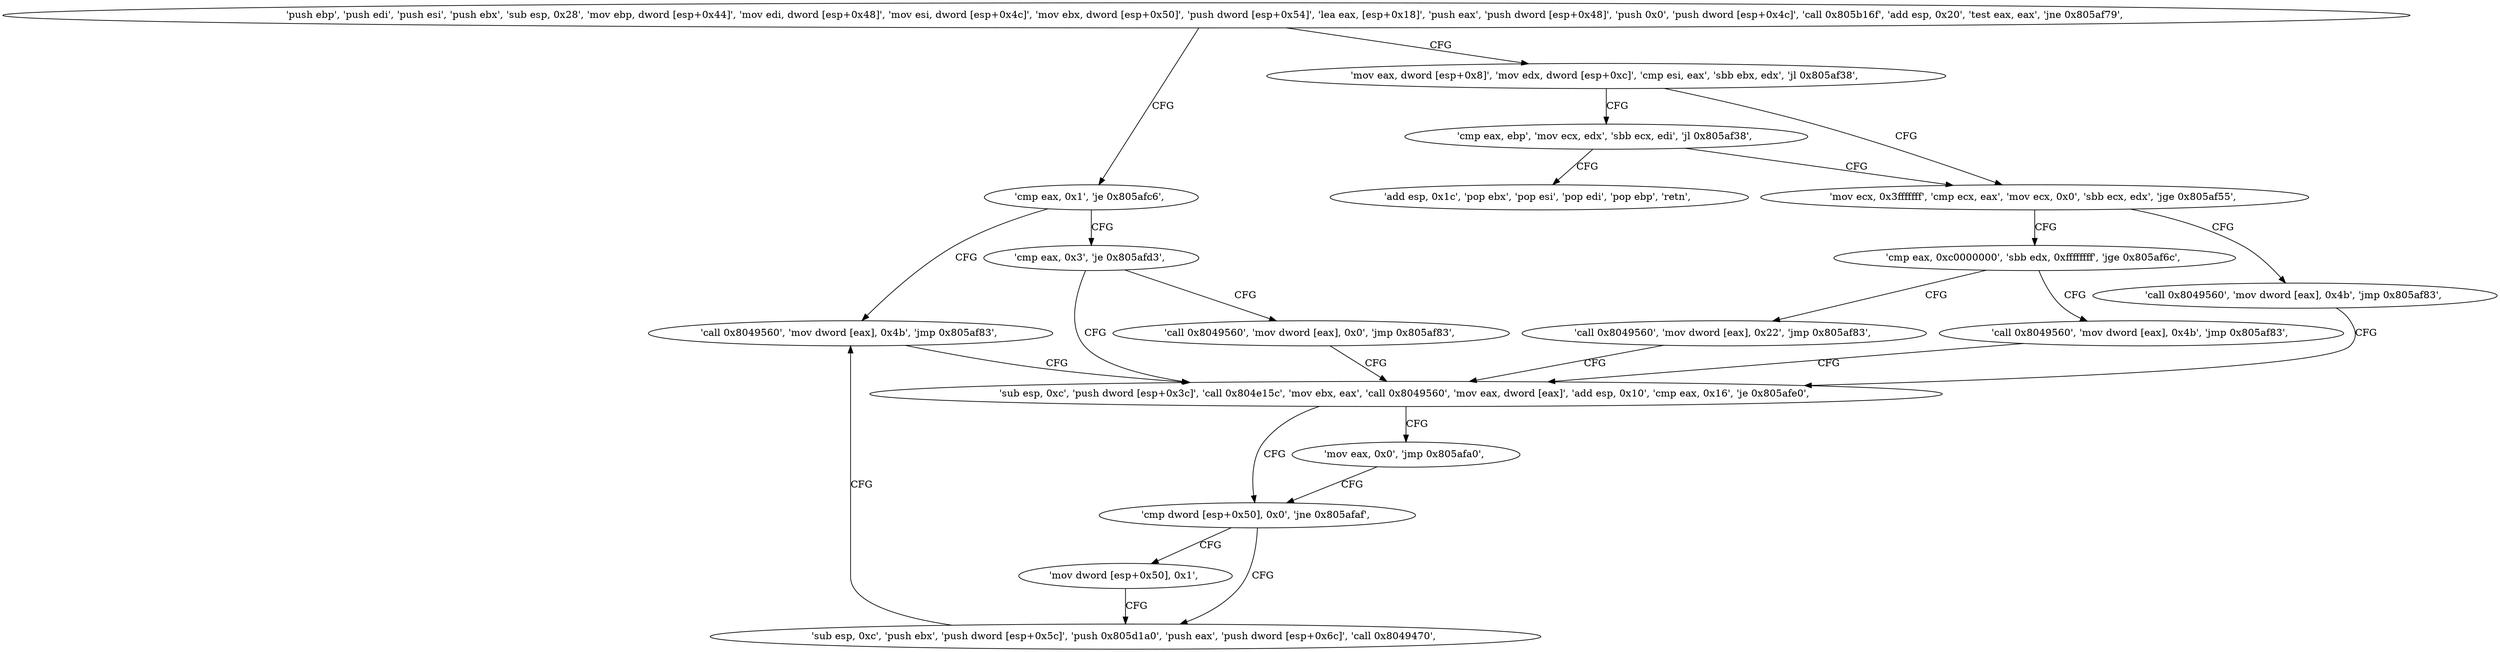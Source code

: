 digraph "func" {
"134590180" [label = "'push ebp', 'push edi', 'push esi', 'push ebx', 'sub esp, 0x28', 'mov ebp, dword [esp+0x44]', 'mov edi, dword [esp+0x48]', 'mov esi, dword [esp+0x4c]', 'mov ebx, dword [esp+0x50]', 'push dword [esp+0x54]', 'lea eax, [esp+0x18]', 'push eax', 'push dword [esp+0x48]', 'push 0x0', 'push dword [esp+0x4c]', 'call 0x805b16f', 'add esp, 0x20', 'test eax, eax', 'jne 0x805af79', " ]
"134590329" [label = "'cmp eax, 0x1', 'je 0x805afc6', " ]
"134590234" [label = "'mov eax, dword [esp+0x8]', 'mov edx, dword [esp+0xc]', 'cmp esi, eax', 'sbb ebx, edx', 'jl 0x805af38', " ]
"134590406" [label = "'call 0x8049560', 'mov dword [eax], 0x4b', 'jmp 0x805af83', " ]
"134590334" [label = "'cmp eax, 0x3', 'je 0x805afd3', " ]
"134590264" [label = "'mov ecx, 0x3fffffff', 'cmp ecx, eax', 'mov ecx, 0x0', 'sbb ecx, edx', 'jge 0x805af55', " ]
"134590248" [label = "'cmp eax, ebp', 'mov ecx, edx', 'sbb ecx, edi', 'jl 0x805af38', " ]
"134590339" [label = "'sub esp, 0xc', 'push dword [esp+0x3c]', 'call 0x804e15c', 'mov ebx, eax', 'call 0x8049560', 'mov eax, dword [eax]', 'add esp, 0x10', 'cmp eax, 0x16', 'je 0x805afe0', " ]
"134590419" [label = "'call 0x8049560', 'mov dword [eax], 0x0', 'jmp 0x805af83', " ]
"134590293" [label = "'cmp eax, 0xc0000000', 'sbb edx, 0xffffffff', 'jge 0x805af6c', " ]
"134590280" [label = "'call 0x8049560', 'mov dword [eax], 0x4b', 'jmp 0x805af83', " ]
"134590256" [label = "'add esp, 0x1c', 'pop ebx', 'pop esi', 'pop edi', 'pop ebp', 'retn', " ]
"134590432" [label = "'mov eax, 0x0', 'jmp 0x805afa0', " ]
"134590368" [label = "'cmp dword [esp+0x50], 0x0', 'jne 0x805afaf', " ]
"134590316" [label = "'call 0x8049560', 'mov dword [eax], 0x22', 'jmp 0x805af83', " ]
"134590303" [label = "'call 0x8049560', 'mov dword [eax], 0x4b', 'jmp 0x805af83', " ]
"134590383" [label = "'sub esp, 0xc', 'push ebx', 'push dword [esp+0x5c]', 'push 0x805d1a0', 'push eax', 'push dword [esp+0x6c]', 'call 0x8049470', " ]
"134590375" [label = "'mov dword [esp+0x50], 0x1', " ]
"134590180" -> "134590329" [ label = "CFG" ]
"134590180" -> "134590234" [ label = "CFG" ]
"134590329" -> "134590406" [ label = "CFG" ]
"134590329" -> "134590334" [ label = "CFG" ]
"134590234" -> "134590264" [ label = "CFG" ]
"134590234" -> "134590248" [ label = "CFG" ]
"134590406" -> "134590339" [ label = "CFG" ]
"134590334" -> "134590419" [ label = "CFG" ]
"134590334" -> "134590339" [ label = "CFG" ]
"134590264" -> "134590293" [ label = "CFG" ]
"134590264" -> "134590280" [ label = "CFG" ]
"134590248" -> "134590264" [ label = "CFG" ]
"134590248" -> "134590256" [ label = "CFG" ]
"134590339" -> "134590432" [ label = "CFG" ]
"134590339" -> "134590368" [ label = "CFG" ]
"134590419" -> "134590339" [ label = "CFG" ]
"134590293" -> "134590316" [ label = "CFG" ]
"134590293" -> "134590303" [ label = "CFG" ]
"134590280" -> "134590339" [ label = "CFG" ]
"134590432" -> "134590368" [ label = "CFG" ]
"134590368" -> "134590383" [ label = "CFG" ]
"134590368" -> "134590375" [ label = "CFG" ]
"134590316" -> "134590339" [ label = "CFG" ]
"134590303" -> "134590339" [ label = "CFG" ]
"134590383" -> "134590406" [ label = "CFG" ]
"134590375" -> "134590383" [ label = "CFG" ]
}
